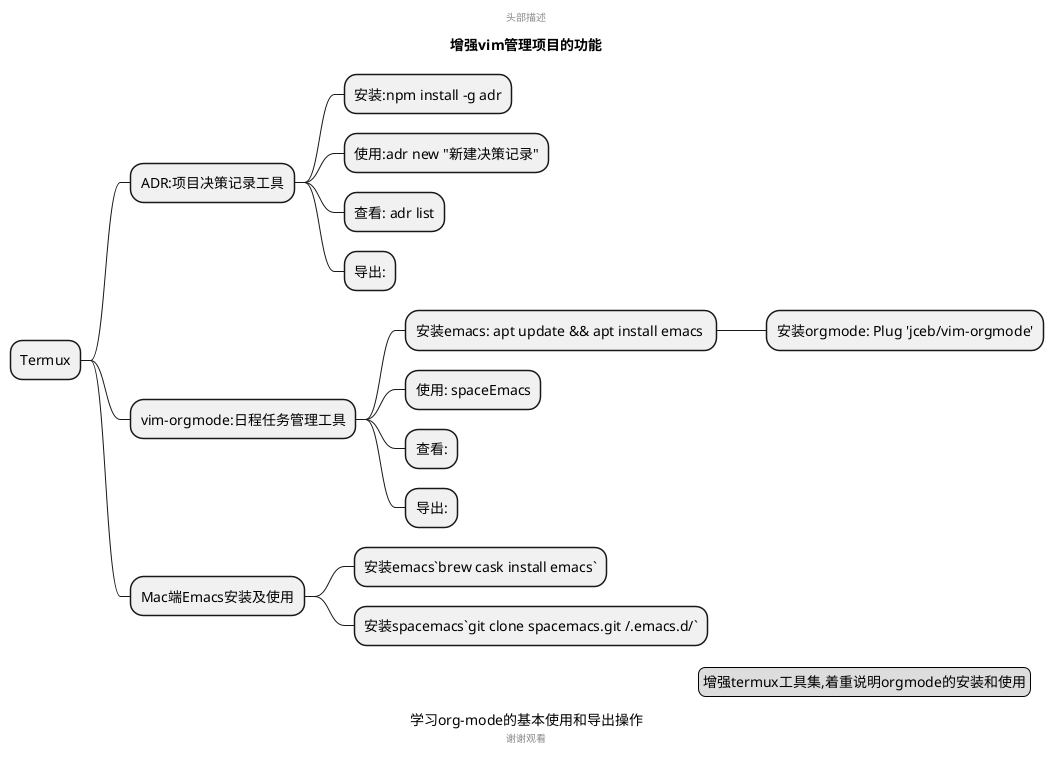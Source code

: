 @startmindmap
caption 学习org-mode的基本使用和导出操作
title 增强vim管理项目的功能
center header
        头部描述
endheader
* Termux
** ADR:项目决策记录工具
*** 安装:npm install -g adr
*** 使用:adr new "新建决策记录"
*** 查看: adr list
*** 导出:
** vim-orgmode:日程任务管理工具
*** 安装emacs: apt update && apt install emacs 
**** 安装orgmode: Plug 'jceb/vim-orgmode'
*** 使用: spaceEmacs
*** 查看:
*** 导出:
** Mac端Emacs安装及使用
*** 安装emacs`brew cask install emacs`
*** 安装spacemacs`git clone spacemacs.git ~/.emacs.d/`
'给图表添加备注
legend right
        增强termux工具集,着重说明orgmode的安装和使用
endlegend
center footer
        谢谢观看
endfooter
@endmindmap
